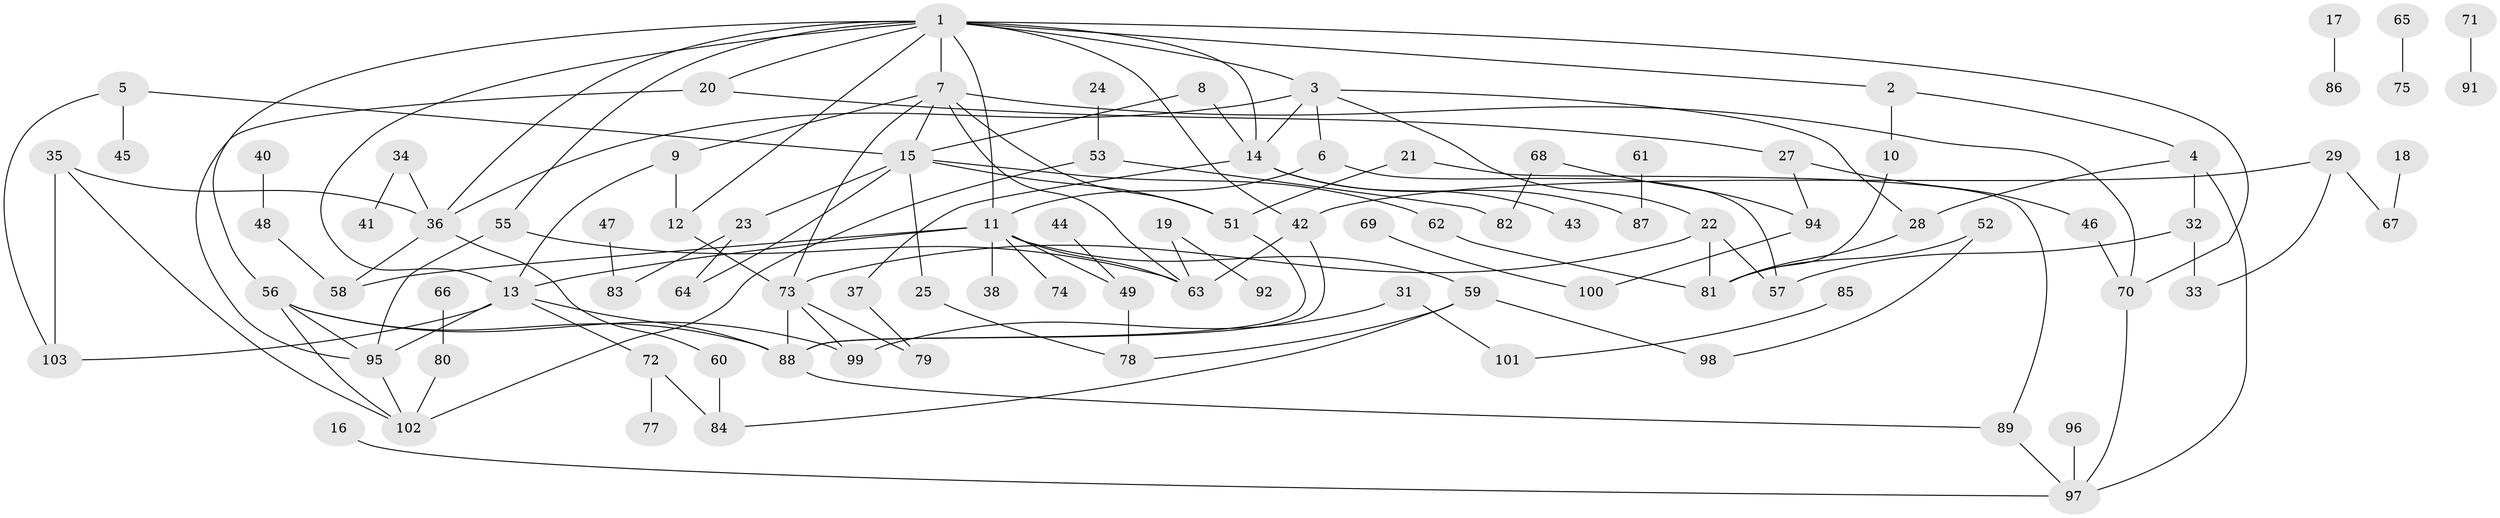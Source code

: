 // original degree distribution, {3: 0.19727891156462585, 1: 0.23809523809523808, 2: 0.272108843537415, 4: 0.11564625850340136, 5: 0.07482993197278912, 6: 0.034013605442176874, 0: 0.05442176870748299, 8: 0.006802721088435374, 7: 0.006802721088435374}
// Generated by graph-tools (version 1.1) at 2025/48/03/04/25 22:48:23]
// undirected, 95 vertices, 137 edges
graph export_dot {
  node [color=gray90,style=filled];
  1;
  2;
  3;
  4;
  5;
  6;
  7;
  8;
  9;
  10;
  11;
  12;
  13;
  14;
  15;
  16;
  17;
  18;
  19;
  20;
  21;
  22;
  23;
  24;
  25;
  27;
  28;
  29;
  31;
  32;
  33;
  34;
  35;
  36;
  37;
  38;
  40;
  41;
  42;
  43;
  44;
  45;
  46;
  47;
  48;
  49;
  51;
  52;
  53;
  55;
  56;
  57;
  58;
  59;
  60;
  61;
  62;
  63;
  64;
  65;
  66;
  67;
  68;
  69;
  70;
  71;
  72;
  73;
  74;
  75;
  77;
  78;
  79;
  80;
  81;
  82;
  83;
  84;
  85;
  86;
  87;
  88;
  89;
  91;
  92;
  94;
  95;
  96;
  97;
  98;
  99;
  100;
  101;
  102;
  103;
  1 -- 2 [weight=1.0];
  1 -- 3 [weight=1.0];
  1 -- 7 [weight=2.0];
  1 -- 11 [weight=1.0];
  1 -- 12 [weight=1.0];
  1 -- 13 [weight=1.0];
  1 -- 14 [weight=1.0];
  1 -- 20 [weight=1.0];
  1 -- 36 [weight=1.0];
  1 -- 42 [weight=1.0];
  1 -- 55 [weight=1.0];
  1 -- 56 [weight=1.0];
  1 -- 70 [weight=1.0];
  2 -- 4 [weight=1.0];
  2 -- 10 [weight=1.0];
  3 -- 6 [weight=1.0];
  3 -- 14 [weight=1.0];
  3 -- 22 [weight=1.0];
  3 -- 28 [weight=1.0];
  3 -- 36 [weight=1.0];
  4 -- 28 [weight=1.0];
  4 -- 32 [weight=2.0];
  4 -- 97 [weight=1.0];
  5 -- 15 [weight=1.0];
  5 -- 45 [weight=1.0];
  5 -- 103 [weight=1.0];
  6 -- 11 [weight=1.0];
  6 -- 57 [weight=1.0];
  7 -- 9 [weight=1.0];
  7 -- 15 [weight=1.0];
  7 -- 51 [weight=1.0];
  7 -- 63 [weight=1.0];
  7 -- 70 [weight=1.0];
  7 -- 73 [weight=1.0];
  8 -- 14 [weight=1.0];
  8 -- 15 [weight=1.0];
  9 -- 12 [weight=2.0];
  9 -- 13 [weight=1.0];
  10 -- 81 [weight=1.0];
  11 -- 13 [weight=1.0];
  11 -- 38 [weight=2.0];
  11 -- 49 [weight=1.0];
  11 -- 58 [weight=1.0];
  11 -- 59 [weight=1.0];
  11 -- 63 [weight=1.0];
  11 -- 74 [weight=1.0];
  12 -- 73 [weight=1.0];
  13 -- 72 [weight=1.0];
  13 -- 88 [weight=1.0];
  13 -- 95 [weight=1.0];
  13 -- 103 [weight=1.0];
  14 -- 37 [weight=1.0];
  14 -- 43 [weight=1.0];
  14 -- 87 [weight=1.0];
  15 -- 23 [weight=1.0];
  15 -- 25 [weight=1.0];
  15 -- 51 [weight=1.0];
  15 -- 62 [weight=1.0];
  15 -- 64 [weight=1.0];
  16 -- 97 [weight=1.0];
  17 -- 86 [weight=1.0];
  18 -- 67 [weight=1.0];
  19 -- 63 [weight=1.0];
  19 -- 92 [weight=1.0];
  20 -- 27 [weight=1.0];
  20 -- 95 [weight=1.0];
  21 -- 51 [weight=1.0];
  21 -- 89 [weight=1.0];
  22 -- 57 [weight=1.0];
  22 -- 73 [weight=1.0];
  22 -- 81 [weight=1.0];
  23 -- 64 [weight=1.0];
  23 -- 83 [weight=1.0];
  24 -- 53 [weight=1.0];
  25 -- 78 [weight=1.0];
  27 -- 46 [weight=1.0];
  27 -- 94 [weight=1.0];
  28 -- 81 [weight=1.0];
  29 -- 33 [weight=1.0];
  29 -- 42 [weight=1.0];
  29 -- 67 [weight=1.0];
  31 -- 99 [weight=1.0];
  31 -- 101 [weight=1.0];
  32 -- 33 [weight=1.0];
  32 -- 57 [weight=1.0];
  34 -- 36 [weight=1.0];
  34 -- 41 [weight=1.0];
  35 -- 36 [weight=1.0];
  35 -- 102 [weight=1.0];
  35 -- 103 [weight=1.0];
  36 -- 58 [weight=1.0];
  36 -- 60 [weight=1.0];
  37 -- 79 [weight=1.0];
  40 -- 48 [weight=1.0];
  42 -- 63 [weight=1.0];
  42 -- 88 [weight=1.0];
  44 -- 49 [weight=1.0];
  46 -- 70 [weight=1.0];
  47 -- 83 [weight=1.0];
  48 -- 58 [weight=1.0];
  49 -- 78 [weight=1.0];
  51 -- 88 [weight=1.0];
  52 -- 81 [weight=1.0];
  52 -- 98 [weight=1.0];
  53 -- 82 [weight=1.0];
  53 -- 102 [weight=1.0];
  55 -- 63 [weight=1.0];
  55 -- 95 [weight=1.0];
  56 -- 88 [weight=1.0];
  56 -- 95 [weight=1.0];
  56 -- 99 [weight=1.0];
  56 -- 102 [weight=1.0];
  59 -- 78 [weight=1.0];
  59 -- 84 [weight=1.0];
  59 -- 98 [weight=1.0];
  60 -- 84 [weight=1.0];
  61 -- 87 [weight=1.0];
  62 -- 81 [weight=1.0];
  65 -- 75 [weight=1.0];
  66 -- 80 [weight=1.0];
  68 -- 82 [weight=1.0];
  68 -- 94 [weight=1.0];
  69 -- 100 [weight=1.0];
  70 -- 97 [weight=1.0];
  71 -- 91 [weight=1.0];
  72 -- 77 [weight=1.0];
  72 -- 84 [weight=1.0];
  73 -- 79 [weight=1.0];
  73 -- 88 [weight=1.0];
  73 -- 99 [weight=1.0];
  80 -- 102 [weight=1.0];
  85 -- 101 [weight=1.0];
  88 -- 89 [weight=1.0];
  89 -- 97 [weight=1.0];
  94 -- 100 [weight=1.0];
  95 -- 102 [weight=1.0];
  96 -- 97 [weight=1.0];
}
